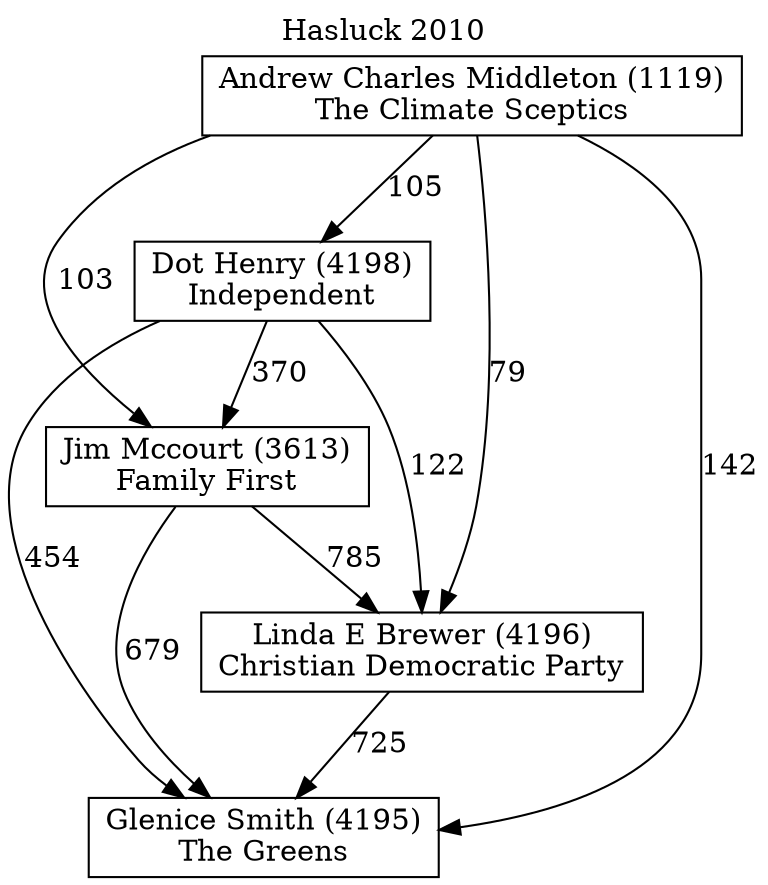 // House preference flow
digraph "Glenice Smith (4195)_Hasluck_2010" {
	graph [label="Hasluck 2010" labelloc=t mclimit=10]
	node [shape=box]
	"Glenice Smith (4195)" [label="Glenice Smith (4195)
The Greens"]
	"Linda E Brewer (4196)" [label="Linda E Brewer (4196)
Christian Democratic Party"]
	"Jim Mccourt (3613)" [label="Jim Mccourt (3613)
Family First"]
	"Dot Henry (4198)" [label="Dot Henry (4198)
Independent"]
	"Andrew Charles Middleton (1119)" [label="Andrew Charles Middleton (1119)
The Climate Sceptics"]
	"Glenice Smith (4195)" [label="Glenice Smith (4195)
The Greens"]
	"Jim Mccourt (3613)" [label="Jim Mccourt (3613)
Family First"]
	"Dot Henry (4198)" [label="Dot Henry (4198)
Independent"]
	"Andrew Charles Middleton (1119)" [label="Andrew Charles Middleton (1119)
The Climate Sceptics"]
	"Glenice Smith (4195)" [label="Glenice Smith (4195)
The Greens"]
	"Dot Henry (4198)" [label="Dot Henry (4198)
Independent"]
	"Andrew Charles Middleton (1119)" [label="Andrew Charles Middleton (1119)
The Climate Sceptics"]
	"Glenice Smith (4195)" [label="Glenice Smith (4195)
The Greens"]
	"Andrew Charles Middleton (1119)" [label="Andrew Charles Middleton (1119)
The Climate Sceptics"]
	"Andrew Charles Middleton (1119)" [label="Andrew Charles Middleton (1119)
The Climate Sceptics"]
	"Dot Henry (4198)" [label="Dot Henry (4198)
Independent"]
	"Andrew Charles Middleton (1119)" [label="Andrew Charles Middleton (1119)
The Climate Sceptics"]
	"Andrew Charles Middleton (1119)" [label="Andrew Charles Middleton (1119)
The Climate Sceptics"]
	"Jim Mccourt (3613)" [label="Jim Mccourt (3613)
Family First"]
	"Dot Henry (4198)" [label="Dot Henry (4198)
Independent"]
	"Andrew Charles Middleton (1119)" [label="Andrew Charles Middleton (1119)
The Climate Sceptics"]
	"Jim Mccourt (3613)" [label="Jim Mccourt (3613)
Family First"]
	"Andrew Charles Middleton (1119)" [label="Andrew Charles Middleton (1119)
The Climate Sceptics"]
	"Andrew Charles Middleton (1119)" [label="Andrew Charles Middleton (1119)
The Climate Sceptics"]
	"Dot Henry (4198)" [label="Dot Henry (4198)
Independent"]
	"Andrew Charles Middleton (1119)" [label="Andrew Charles Middleton (1119)
The Climate Sceptics"]
	"Andrew Charles Middleton (1119)" [label="Andrew Charles Middleton (1119)
The Climate Sceptics"]
	"Linda E Brewer (4196)" [label="Linda E Brewer (4196)
Christian Democratic Party"]
	"Jim Mccourt (3613)" [label="Jim Mccourt (3613)
Family First"]
	"Dot Henry (4198)" [label="Dot Henry (4198)
Independent"]
	"Andrew Charles Middleton (1119)" [label="Andrew Charles Middleton (1119)
The Climate Sceptics"]
	"Linda E Brewer (4196)" [label="Linda E Brewer (4196)
Christian Democratic Party"]
	"Dot Henry (4198)" [label="Dot Henry (4198)
Independent"]
	"Andrew Charles Middleton (1119)" [label="Andrew Charles Middleton (1119)
The Climate Sceptics"]
	"Linda E Brewer (4196)" [label="Linda E Brewer (4196)
Christian Democratic Party"]
	"Andrew Charles Middleton (1119)" [label="Andrew Charles Middleton (1119)
The Climate Sceptics"]
	"Andrew Charles Middleton (1119)" [label="Andrew Charles Middleton (1119)
The Climate Sceptics"]
	"Dot Henry (4198)" [label="Dot Henry (4198)
Independent"]
	"Andrew Charles Middleton (1119)" [label="Andrew Charles Middleton (1119)
The Climate Sceptics"]
	"Andrew Charles Middleton (1119)" [label="Andrew Charles Middleton (1119)
The Climate Sceptics"]
	"Jim Mccourt (3613)" [label="Jim Mccourt (3613)
Family First"]
	"Dot Henry (4198)" [label="Dot Henry (4198)
Independent"]
	"Andrew Charles Middleton (1119)" [label="Andrew Charles Middleton (1119)
The Climate Sceptics"]
	"Jim Mccourt (3613)" [label="Jim Mccourt (3613)
Family First"]
	"Andrew Charles Middleton (1119)" [label="Andrew Charles Middleton (1119)
The Climate Sceptics"]
	"Andrew Charles Middleton (1119)" [label="Andrew Charles Middleton (1119)
The Climate Sceptics"]
	"Dot Henry (4198)" [label="Dot Henry (4198)
Independent"]
	"Andrew Charles Middleton (1119)" [label="Andrew Charles Middleton (1119)
The Climate Sceptics"]
	"Andrew Charles Middleton (1119)" [label="Andrew Charles Middleton (1119)
The Climate Sceptics"]
	"Linda E Brewer (4196)" -> "Glenice Smith (4195)" [label=725]
	"Jim Mccourt (3613)" -> "Linda E Brewer (4196)" [label=785]
	"Dot Henry (4198)" -> "Jim Mccourt (3613)" [label=370]
	"Andrew Charles Middleton (1119)" -> "Dot Henry (4198)" [label=105]
	"Jim Mccourt (3613)" -> "Glenice Smith (4195)" [label=679]
	"Dot Henry (4198)" -> "Glenice Smith (4195)" [label=454]
	"Andrew Charles Middleton (1119)" -> "Glenice Smith (4195)" [label=142]
	"Andrew Charles Middleton (1119)" -> "Jim Mccourt (3613)" [label=103]
	"Dot Henry (4198)" -> "Linda E Brewer (4196)" [label=122]
	"Andrew Charles Middleton (1119)" -> "Linda E Brewer (4196)" [label=79]
}
